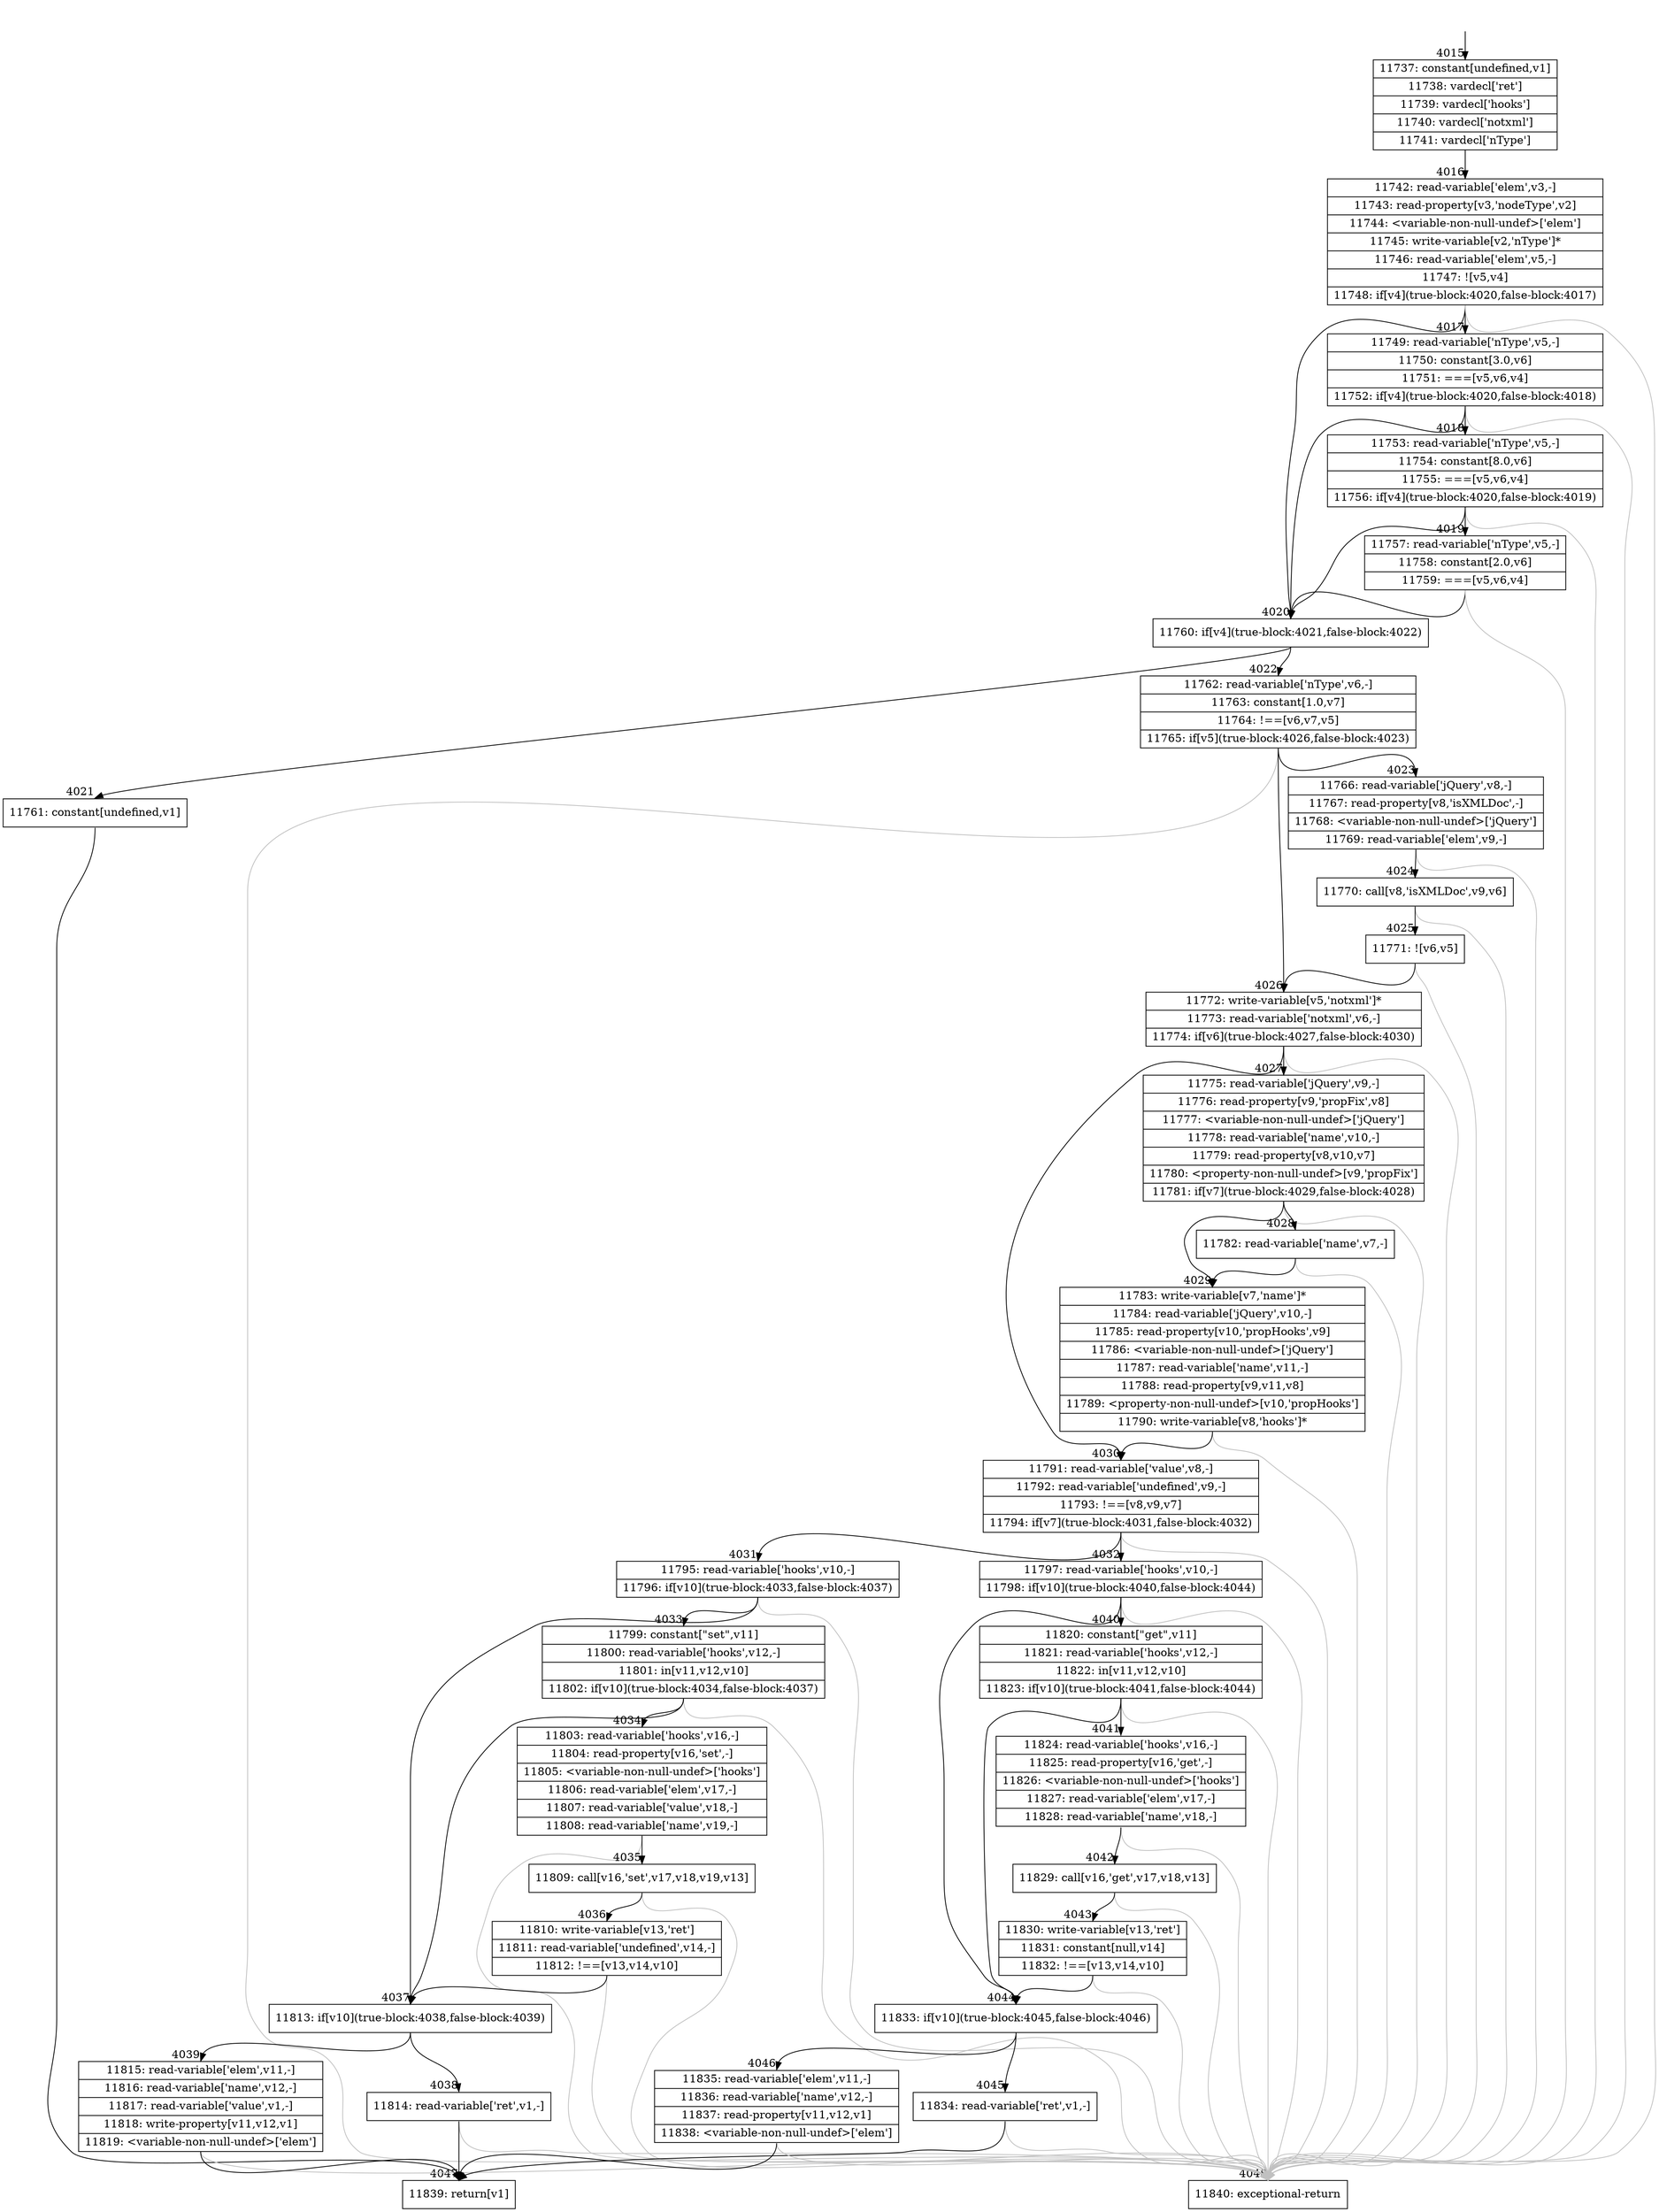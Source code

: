 digraph {
rankdir="TD"
BB_entry265[shape=none,label=""];
BB_entry265 -> BB4015 [tailport=s, headport=n, headlabel="    4015"]
BB4015 [shape=record label="{11737: constant[undefined,v1]|11738: vardecl['ret']|11739: vardecl['hooks']|11740: vardecl['notxml']|11741: vardecl['nType']}" ] 
BB4015 -> BB4016 [tailport=s, headport=n, headlabel="      4016"]
BB4016 [shape=record label="{11742: read-variable['elem',v3,-]|11743: read-property[v3,'nodeType',v2]|11744: \<variable-non-null-undef\>['elem']|11745: write-variable[v2,'nType']*|11746: read-variable['elem',v5,-]|11747: ![v5,v4]|11748: if[v4](true-block:4020,false-block:4017)}" ] 
BB4016 -> BB4020 [tailport=s, headport=n, headlabel="      4020"]
BB4016 -> BB4017 [tailport=s, headport=n, headlabel="      4017"]
BB4016 -> BB4048 [tailport=s, headport=n, color=gray, headlabel="      4048"]
BB4017 [shape=record label="{11749: read-variable['nType',v5,-]|11750: constant[3.0,v6]|11751: ===[v5,v6,v4]|11752: if[v4](true-block:4020,false-block:4018)}" ] 
BB4017 -> BB4020 [tailport=s, headport=n]
BB4017 -> BB4018 [tailport=s, headport=n, headlabel="      4018"]
BB4017 -> BB4048 [tailport=s, headport=n, color=gray]
BB4018 [shape=record label="{11753: read-variable['nType',v5,-]|11754: constant[8.0,v6]|11755: ===[v5,v6,v4]|11756: if[v4](true-block:4020,false-block:4019)}" ] 
BB4018 -> BB4020 [tailport=s, headport=n]
BB4018 -> BB4019 [tailport=s, headport=n, headlabel="      4019"]
BB4018 -> BB4048 [tailport=s, headport=n, color=gray]
BB4019 [shape=record label="{11757: read-variable['nType',v5,-]|11758: constant[2.0,v6]|11759: ===[v5,v6,v4]}" ] 
BB4019 -> BB4020 [tailport=s, headport=n]
BB4019 -> BB4048 [tailport=s, headport=n, color=gray]
BB4020 [shape=record label="{11760: if[v4](true-block:4021,false-block:4022)}" ] 
BB4020 -> BB4021 [tailport=s, headport=n, headlabel="      4021"]
BB4020 -> BB4022 [tailport=s, headport=n, headlabel="      4022"]
BB4021 [shape=record label="{11761: constant[undefined,v1]}" ] 
BB4021 -> BB4047 [tailport=s, headport=n, headlabel="      4047"]
BB4022 [shape=record label="{11762: read-variable['nType',v6,-]|11763: constant[1.0,v7]|11764: !==[v6,v7,v5]|11765: if[v5](true-block:4026,false-block:4023)}" ] 
BB4022 -> BB4026 [tailport=s, headport=n, headlabel="      4026"]
BB4022 -> BB4023 [tailport=s, headport=n, headlabel="      4023"]
BB4022 -> BB4048 [tailport=s, headport=n, color=gray]
BB4023 [shape=record label="{11766: read-variable['jQuery',v8,-]|11767: read-property[v8,'isXMLDoc',-]|11768: \<variable-non-null-undef\>['jQuery']|11769: read-variable['elem',v9,-]}" ] 
BB4023 -> BB4024 [tailport=s, headport=n, headlabel="      4024"]
BB4023 -> BB4048 [tailport=s, headport=n, color=gray]
BB4024 [shape=record label="{11770: call[v8,'isXMLDoc',v9,v6]}" ] 
BB4024 -> BB4025 [tailport=s, headport=n, headlabel="      4025"]
BB4024 -> BB4048 [tailport=s, headport=n, color=gray]
BB4025 [shape=record label="{11771: ![v6,v5]}" ] 
BB4025 -> BB4026 [tailport=s, headport=n]
BB4025 -> BB4048 [tailport=s, headport=n, color=gray]
BB4026 [shape=record label="{11772: write-variable[v5,'notxml']*|11773: read-variable['notxml',v6,-]|11774: if[v6](true-block:4027,false-block:4030)}" ] 
BB4026 -> BB4027 [tailport=s, headport=n, headlabel="      4027"]
BB4026 -> BB4030 [tailport=s, headport=n, headlabel="      4030"]
BB4026 -> BB4048 [tailport=s, headport=n, color=gray]
BB4027 [shape=record label="{11775: read-variable['jQuery',v9,-]|11776: read-property[v9,'propFix',v8]|11777: \<variable-non-null-undef\>['jQuery']|11778: read-variable['name',v10,-]|11779: read-property[v8,v10,v7]|11780: \<property-non-null-undef\>[v9,'propFix']|11781: if[v7](true-block:4029,false-block:4028)}" ] 
BB4027 -> BB4029 [tailport=s, headport=n, headlabel="      4029"]
BB4027 -> BB4028 [tailport=s, headport=n, headlabel="      4028"]
BB4027 -> BB4048 [tailport=s, headport=n, color=gray]
BB4028 [shape=record label="{11782: read-variable['name',v7,-]}" ] 
BB4028 -> BB4029 [tailport=s, headport=n]
BB4028 -> BB4048 [tailport=s, headport=n, color=gray]
BB4029 [shape=record label="{11783: write-variable[v7,'name']*|11784: read-variable['jQuery',v10,-]|11785: read-property[v10,'propHooks',v9]|11786: \<variable-non-null-undef\>['jQuery']|11787: read-variable['name',v11,-]|11788: read-property[v9,v11,v8]|11789: \<property-non-null-undef\>[v10,'propHooks']|11790: write-variable[v8,'hooks']*}" ] 
BB4029 -> BB4030 [tailport=s, headport=n]
BB4029 -> BB4048 [tailport=s, headport=n, color=gray]
BB4030 [shape=record label="{11791: read-variable['value',v8,-]|11792: read-variable['undefined',v9,-]|11793: !==[v8,v9,v7]|11794: if[v7](true-block:4031,false-block:4032)}" ] 
BB4030 -> BB4031 [tailport=s, headport=n, headlabel="      4031"]
BB4030 -> BB4032 [tailport=s, headport=n, headlabel="      4032"]
BB4030 -> BB4048 [tailport=s, headport=n, color=gray]
BB4031 [shape=record label="{11795: read-variable['hooks',v10,-]|11796: if[v10](true-block:4033,false-block:4037)}" ] 
BB4031 -> BB4037 [tailport=s, headport=n, headlabel="      4037"]
BB4031 -> BB4033 [tailport=s, headport=n, headlabel="      4033"]
BB4031 -> BB4048 [tailport=s, headport=n, color=gray]
BB4032 [shape=record label="{11797: read-variable['hooks',v10,-]|11798: if[v10](true-block:4040,false-block:4044)}" ] 
BB4032 -> BB4044 [tailport=s, headport=n, headlabel="      4044"]
BB4032 -> BB4040 [tailport=s, headport=n, headlabel="      4040"]
BB4032 -> BB4048 [tailport=s, headport=n, color=gray]
BB4033 [shape=record label="{11799: constant[\"set\",v11]|11800: read-variable['hooks',v12,-]|11801: in[v11,v12,v10]|11802: if[v10](true-block:4034,false-block:4037)}" ] 
BB4033 -> BB4037 [tailport=s, headport=n]
BB4033 -> BB4034 [tailport=s, headport=n, headlabel="      4034"]
BB4033 -> BB4048 [tailport=s, headport=n, color=gray]
BB4034 [shape=record label="{11803: read-variable['hooks',v16,-]|11804: read-property[v16,'set',-]|11805: \<variable-non-null-undef\>['hooks']|11806: read-variable['elem',v17,-]|11807: read-variable['value',v18,-]|11808: read-variable['name',v19,-]}" ] 
BB4034 -> BB4035 [tailport=s, headport=n, headlabel="      4035"]
BB4034 -> BB4048 [tailport=s, headport=n, color=gray]
BB4035 [shape=record label="{11809: call[v16,'set',v17,v18,v19,v13]}" ] 
BB4035 -> BB4036 [tailport=s, headport=n, headlabel="      4036"]
BB4035 -> BB4048 [tailport=s, headport=n, color=gray]
BB4036 [shape=record label="{11810: write-variable[v13,'ret']|11811: read-variable['undefined',v14,-]|11812: !==[v13,v14,v10]}" ] 
BB4036 -> BB4037 [tailport=s, headport=n]
BB4036 -> BB4048 [tailport=s, headport=n, color=gray]
BB4037 [shape=record label="{11813: if[v10](true-block:4038,false-block:4039)}" ] 
BB4037 -> BB4038 [tailport=s, headport=n, headlabel="      4038"]
BB4037 -> BB4039 [tailport=s, headport=n, headlabel="      4039"]
BB4038 [shape=record label="{11814: read-variable['ret',v1,-]}" ] 
BB4038 -> BB4047 [tailport=s, headport=n]
BB4038 -> BB4048 [tailport=s, headport=n, color=gray]
BB4039 [shape=record label="{11815: read-variable['elem',v11,-]|11816: read-variable['name',v12,-]|11817: read-variable['value',v1,-]|11818: write-property[v11,v12,v1]|11819: \<variable-non-null-undef\>['elem']}" ] 
BB4039 -> BB4047 [tailport=s, headport=n]
BB4039 -> BB4048 [tailport=s, headport=n, color=gray]
BB4040 [shape=record label="{11820: constant[\"get\",v11]|11821: read-variable['hooks',v12,-]|11822: in[v11,v12,v10]|11823: if[v10](true-block:4041,false-block:4044)}" ] 
BB4040 -> BB4044 [tailport=s, headport=n]
BB4040 -> BB4041 [tailport=s, headport=n, headlabel="      4041"]
BB4040 -> BB4048 [tailport=s, headport=n, color=gray]
BB4041 [shape=record label="{11824: read-variable['hooks',v16,-]|11825: read-property[v16,'get',-]|11826: \<variable-non-null-undef\>['hooks']|11827: read-variable['elem',v17,-]|11828: read-variable['name',v18,-]}" ] 
BB4041 -> BB4042 [tailport=s, headport=n, headlabel="      4042"]
BB4041 -> BB4048 [tailport=s, headport=n, color=gray]
BB4042 [shape=record label="{11829: call[v16,'get',v17,v18,v13]}" ] 
BB4042 -> BB4043 [tailport=s, headport=n, headlabel="      4043"]
BB4042 -> BB4048 [tailport=s, headport=n, color=gray]
BB4043 [shape=record label="{11830: write-variable[v13,'ret']|11831: constant[null,v14]|11832: !==[v13,v14,v10]}" ] 
BB4043 -> BB4044 [tailport=s, headport=n]
BB4043 -> BB4048 [tailport=s, headport=n, color=gray]
BB4044 [shape=record label="{11833: if[v10](true-block:4045,false-block:4046)}" ] 
BB4044 -> BB4045 [tailport=s, headport=n, headlabel="      4045"]
BB4044 -> BB4046 [tailport=s, headport=n, headlabel="      4046"]
BB4045 [shape=record label="{11834: read-variable['ret',v1,-]}" ] 
BB4045 -> BB4047 [tailport=s, headport=n]
BB4045 -> BB4048 [tailport=s, headport=n, color=gray]
BB4046 [shape=record label="{11835: read-variable['elem',v11,-]|11836: read-variable['name',v12,-]|11837: read-property[v11,v12,v1]|11838: \<variable-non-null-undef\>['elem']}" ] 
BB4046 -> BB4047 [tailport=s, headport=n]
BB4046 -> BB4048 [tailport=s, headport=n, color=gray]
BB4047 [shape=record label="{11839: return[v1]}" ] 
BB4048 [shape=record label="{11840: exceptional-return}" ] 
}

